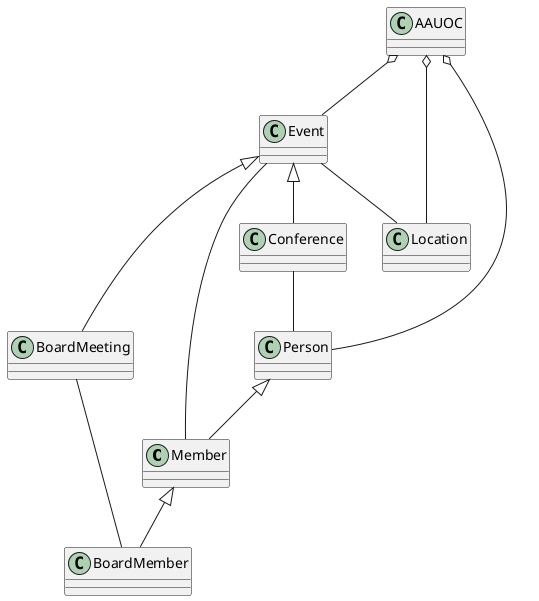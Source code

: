 @startuml
class Member
class BoardMember
class Event
class Conference
class BoardMeeting
class Location
class Person

Event <|-- Conference
Event <|-- BoardMeeting

Person <|-- Member
Member <|-- BoardMember

AAUOC o-- Person
AAUOC o-- Event
AAUOC o-- Location

Event -- Location
Event -- Member
Conference -- Person
BoardMeeting -- BoardMember

@enduml